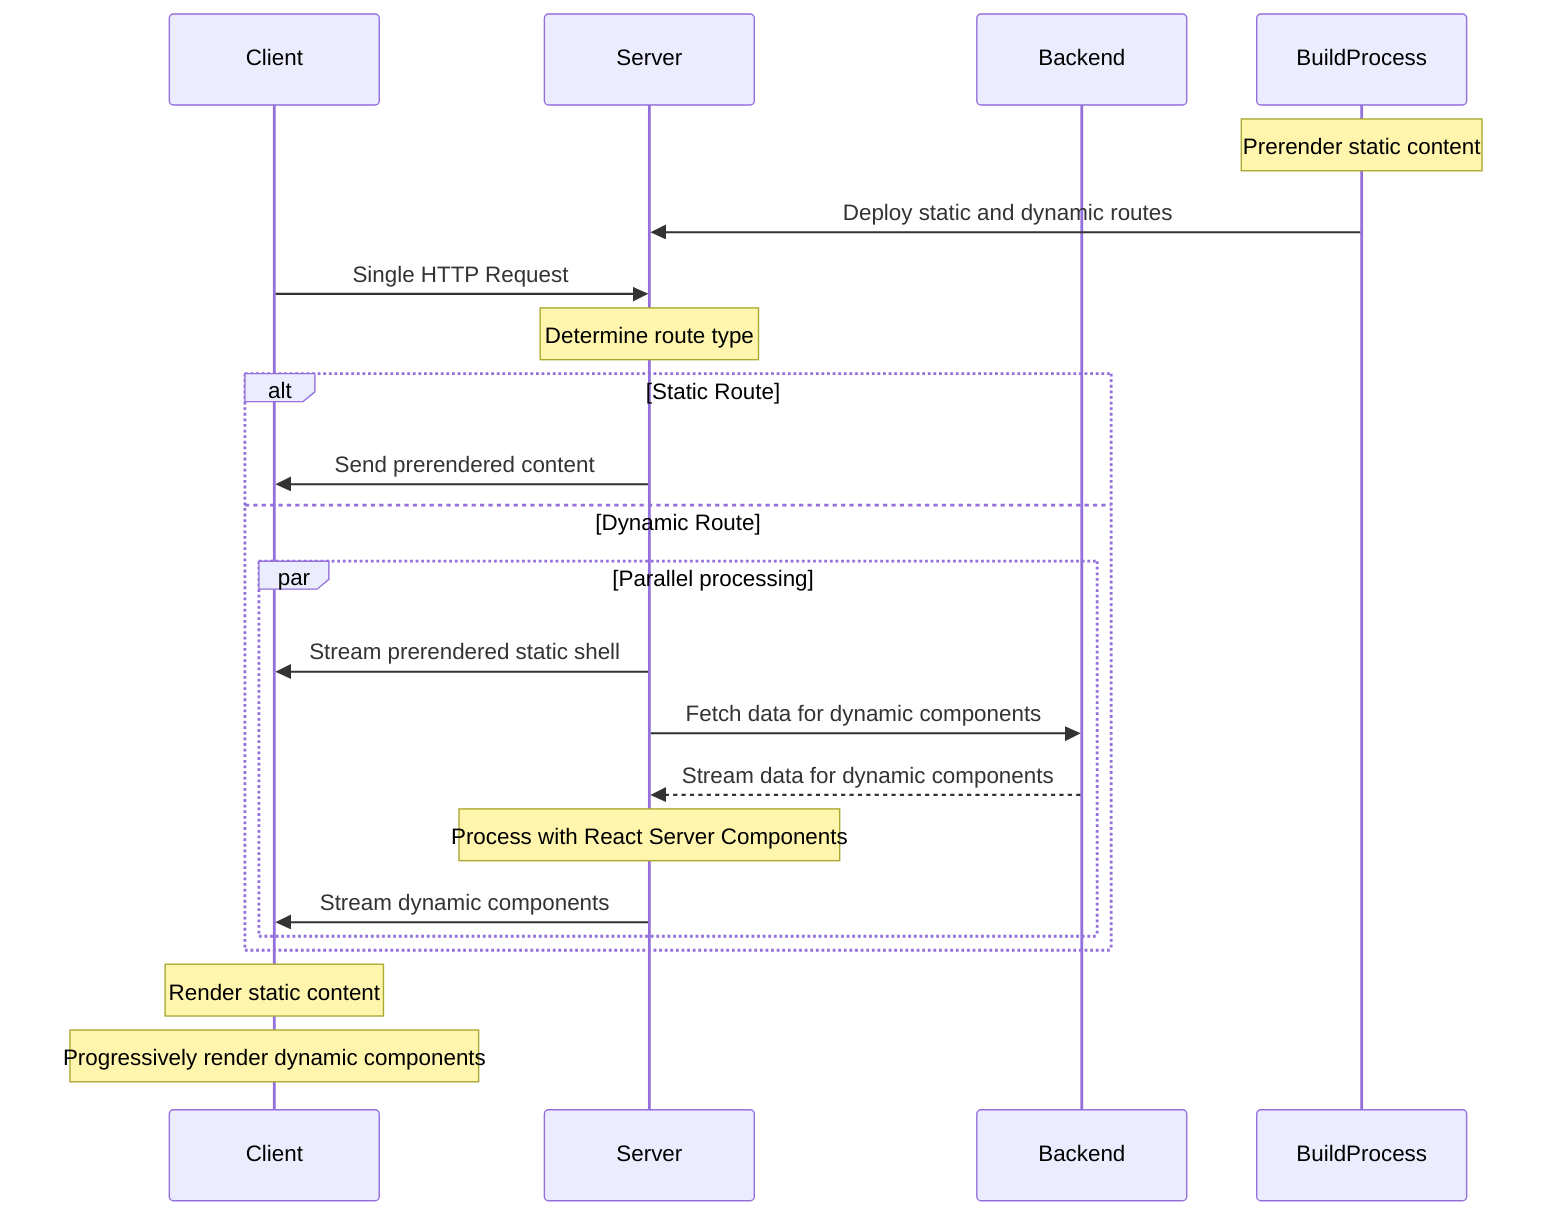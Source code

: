 sequenceDiagram
    participant Client
    participant Server
    participant Backend
    participant BuildProcess

    Note over BuildProcess: Prerender static content
    BuildProcess->>Server: Deploy static and dynamic routes

    Client->>Server: Single HTTP Request
    Note over Server: Determine route type

    alt Static Route
        Server->>Client: Send prerendered content
    else Dynamic Route
        par Parallel processing
            Server->>Client: Stream prerendered static shell
            Server->>Backend: Fetch data for dynamic components
            Backend-->>Server: Stream data for dynamic components
            Note over Server: Process with React Server Components
            Server->>Client: Stream dynamic components
        end
    end

    Note over Client: Render static content
    Note over Client: Progressively render dynamic components